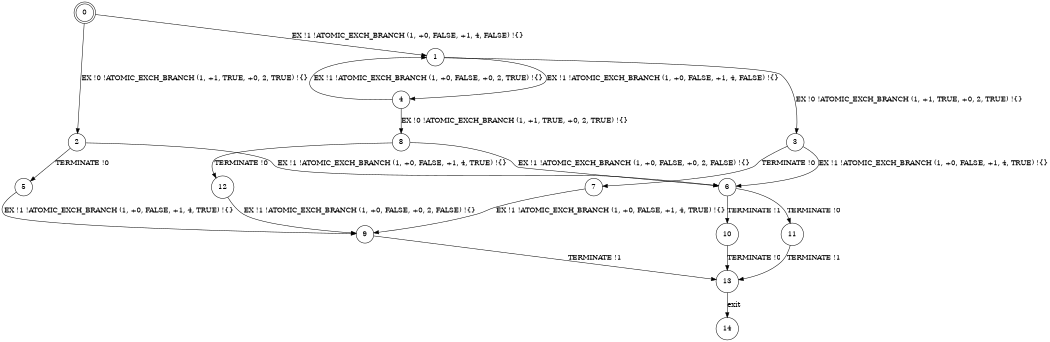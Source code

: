 digraph BCG {
size = "7, 10.5";
center = TRUE;
node [shape = circle];
0 [peripheries = 2];
0 -> 1 [label = "EX !1 !ATOMIC_EXCH_BRANCH (1, +0, FALSE, +1, 4, FALSE) !{}"];
0 -> 2 [label = "EX !0 !ATOMIC_EXCH_BRANCH (1, +1, TRUE, +0, 2, TRUE) !{}"];
1 -> 3 [label = "EX !0 !ATOMIC_EXCH_BRANCH (1, +1, TRUE, +0, 2, TRUE) !{}"];
1 -> 4 [label = "EX !1 !ATOMIC_EXCH_BRANCH (1, +0, FALSE, +1, 4, FALSE) !{}"];
2 -> 5 [label = "TERMINATE !0"];
2 -> 6 [label = "EX !1 !ATOMIC_EXCH_BRANCH (1, +0, FALSE, +1, 4, TRUE) !{}"];
3 -> 7 [label = "TERMINATE !0"];
3 -> 6 [label = "EX !1 !ATOMIC_EXCH_BRANCH (1, +0, FALSE, +1, 4, TRUE) !{}"];
4 -> 8 [label = "EX !0 !ATOMIC_EXCH_BRANCH (1, +1, TRUE, +0, 2, TRUE) !{}"];
4 -> 1 [label = "EX !1 !ATOMIC_EXCH_BRANCH (1, +0, FALSE, +0, 2, TRUE) !{}"];
5 -> 9 [label = "EX !1 !ATOMIC_EXCH_BRANCH (1, +0, FALSE, +1, 4, TRUE) !{}"];
6 -> 10 [label = "TERMINATE !1"];
6 -> 11 [label = "TERMINATE !0"];
7 -> 9 [label = "EX !1 !ATOMIC_EXCH_BRANCH (1, +0, FALSE, +1, 4, TRUE) !{}"];
8 -> 12 [label = "TERMINATE !0"];
8 -> 6 [label = "EX !1 !ATOMIC_EXCH_BRANCH (1, +0, FALSE, +0, 2, FALSE) !{}"];
9 -> 13 [label = "TERMINATE !1"];
10 -> 13 [label = "TERMINATE !0"];
11 -> 13 [label = "TERMINATE !1"];
12 -> 9 [label = "EX !1 !ATOMIC_EXCH_BRANCH (1, +0, FALSE, +0, 2, FALSE) !{}"];
13 -> 14 [label = "exit"];
}
